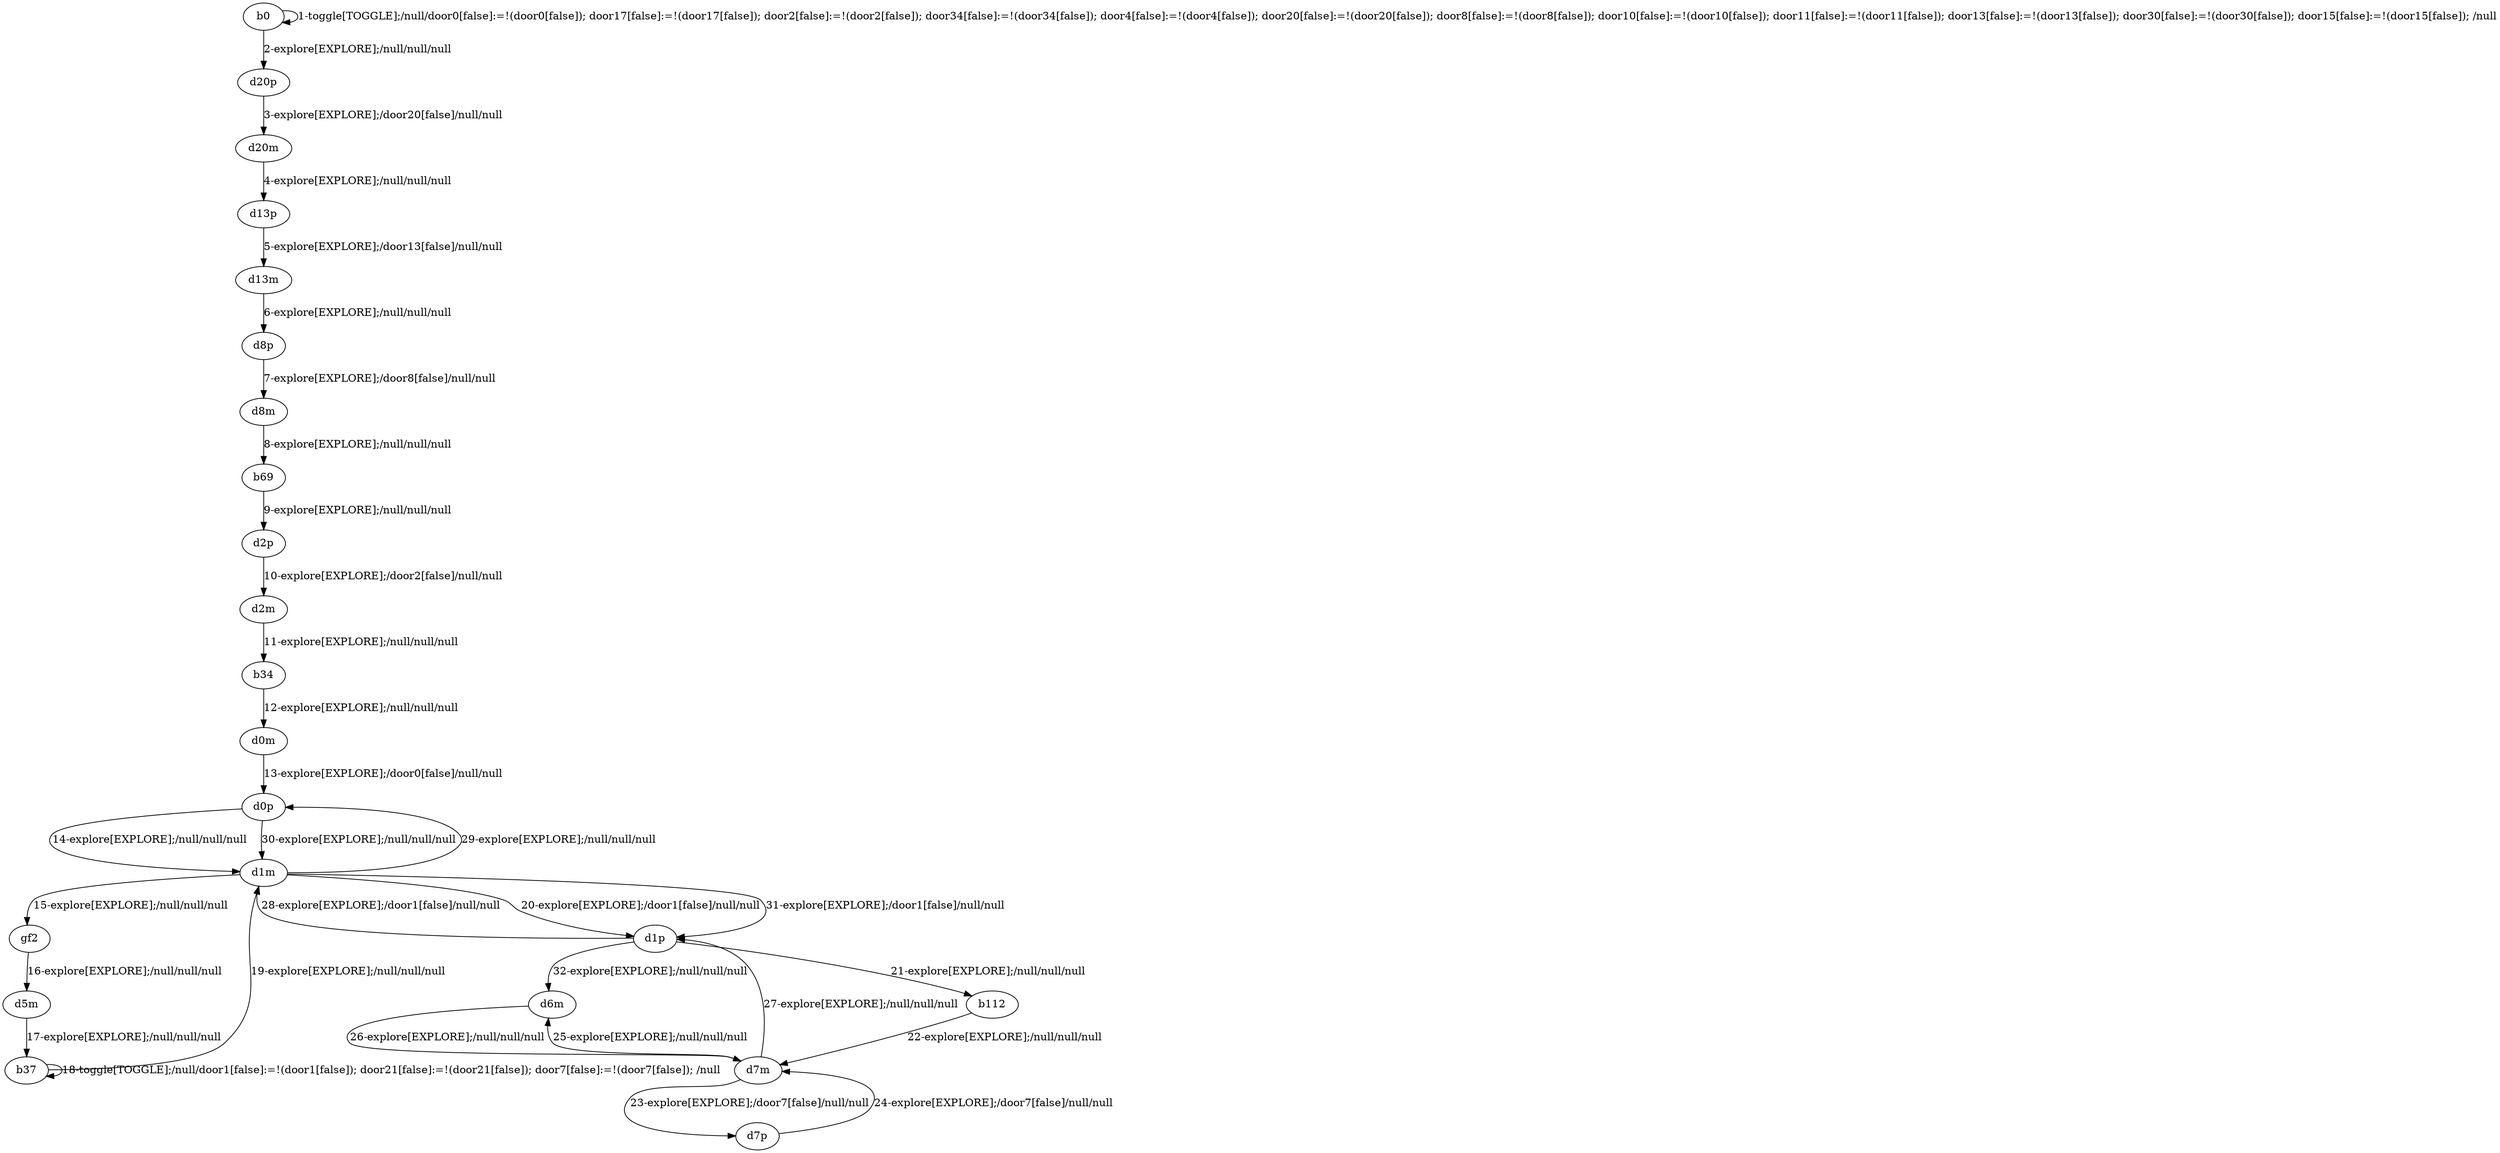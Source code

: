 # Total number of goals covered by this test: 5
# d1p --> b112
# d7p --> d7m
# d7m --> d7p
# d7m --> d6m
# b112 --> d7m

digraph g {
"b0" -> "b0" [label = "1-toggle[TOGGLE];/null/door0[false]:=!(door0[false]); door17[false]:=!(door17[false]); door2[false]:=!(door2[false]); door34[false]:=!(door34[false]); door4[false]:=!(door4[false]); door20[false]:=!(door20[false]); door8[false]:=!(door8[false]); door10[false]:=!(door10[false]); door11[false]:=!(door11[false]); door13[false]:=!(door13[false]); door30[false]:=!(door30[false]); door15[false]:=!(door15[false]); /null"];
"b0" -> "d20p" [label = "2-explore[EXPLORE];/null/null/null"];
"d20p" -> "d20m" [label = "3-explore[EXPLORE];/door20[false]/null/null"];
"d20m" -> "d13p" [label = "4-explore[EXPLORE];/null/null/null"];
"d13p" -> "d13m" [label = "5-explore[EXPLORE];/door13[false]/null/null"];
"d13m" -> "d8p" [label = "6-explore[EXPLORE];/null/null/null"];
"d8p" -> "d8m" [label = "7-explore[EXPLORE];/door8[false]/null/null"];
"d8m" -> "b69" [label = "8-explore[EXPLORE];/null/null/null"];
"b69" -> "d2p" [label = "9-explore[EXPLORE];/null/null/null"];
"d2p" -> "d2m" [label = "10-explore[EXPLORE];/door2[false]/null/null"];
"d2m" -> "b34" [label = "11-explore[EXPLORE];/null/null/null"];
"b34" -> "d0m" [label = "12-explore[EXPLORE];/null/null/null"];
"d0m" -> "d0p" [label = "13-explore[EXPLORE];/door0[false]/null/null"];
"d0p" -> "d1m" [label = "14-explore[EXPLORE];/null/null/null"];
"d1m" -> "gf2" [label = "15-explore[EXPLORE];/null/null/null"];
"gf2" -> "d5m" [label = "16-explore[EXPLORE];/null/null/null"];
"d5m" -> "b37" [label = "17-explore[EXPLORE];/null/null/null"];
"b37" -> "b37" [label = "18-toggle[TOGGLE];/null/door1[false]:=!(door1[false]); door21[false]:=!(door21[false]); door7[false]:=!(door7[false]); /null"];
"b37" -> "d1m" [label = "19-explore[EXPLORE];/null/null/null"];
"d1m" -> "d1p" [label = "20-explore[EXPLORE];/door1[false]/null/null"];
"d1p" -> "b112" [label = "21-explore[EXPLORE];/null/null/null"];
"b112" -> "d7m" [label = "22-explore[EXPLORE];/null/null/null"];
"d7m" -> "d7p" [label = "23-explore[EXPLORE];/door7[false]/null/null"];
"d7p" -> "d7m" [label = "24-explore[EXPLORE];/door7[false]/null/null"];
"d7m" -> "d6m" [label = "25-explore[EXPLORE];/null/null/null"];
"d6m" -> "d7m" [label = "26-explore[EXPLORE];/null/null/null"];
"d7m" -> "d1p" [label = "27-explore[EXPLORE];/null/null/null"];
"d1p" -> "d1m" [label = "28-explore[EXPLORE];/door1[false]/null/null"];
"d1m" -> "d0p" [label = "29-explore[EXPLORE];/null/null/null"];
"d0p" -> "d1m" [label = "30-explore[EXPLORE];/null/null/null"];
"d1m" -> "d1p" [label = "31-explore[EXPLORE];/door1[false]/null/null"];
"d1p" -> "d6m" [label = "32-explore[EXPLORE];/null/null/null"];
}